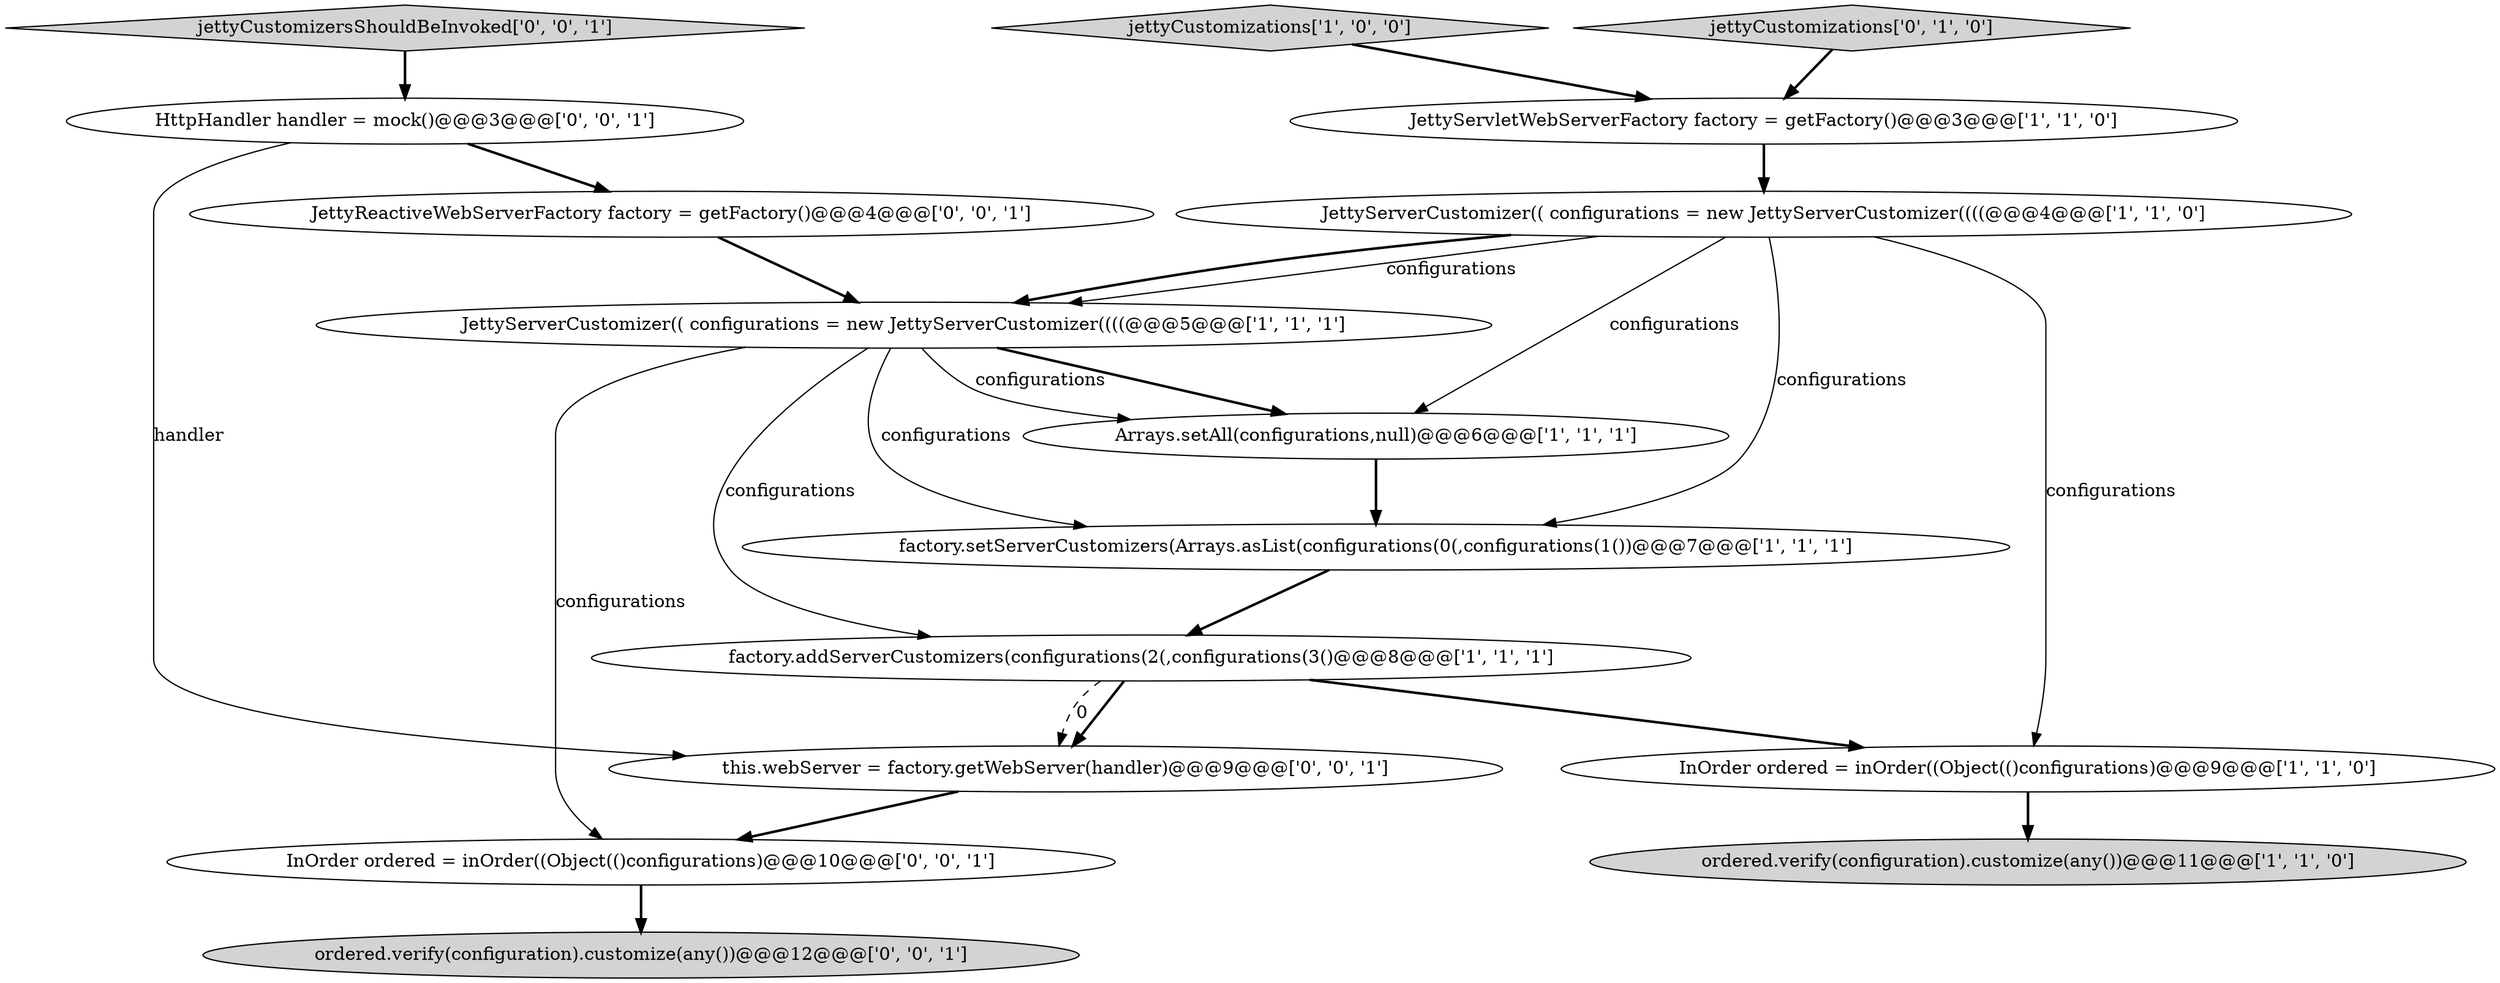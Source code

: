 digraph {
2 [style = filled, label = "jettyCustomizations['1', '0', '0']", fillcolor = lightgray, shape = diamond image = "AAA0AAABBB1BBB"];
3 [style = filled, label = "Arrays.setAll(configurations,null)@@@6@@@['1', '1', '1']", fillcolor = white, shape = ellipse image = "AAA0AAABBB1BBB"];
7 [style = filled, label = "JettyServerCustomizer(( configurations = new JettyServerCustomizer((((@@@4@@@['1', '1', '0']", fillcolor = white, shape = ellipse image = "AAA0AAABBB1BBB"];
0 [style = filled, label = "JettyServerCustomizer(( configurations = new JettyServerCustomizer((((@@@5@@@['1', '1', '1']", fillcolor = white, shape = ellipse image = "AAA0AAABBB1BBB"];
12 [style = filled, label = "HttpHandler handler = mock()@@@3@@@['0', '0', '1']", fillcolor = white, shape = ellipse image = "AAA0AAABBB3BBB"];
5 [style = filled, label = "factory.setServerCustomizers(Arrays.asList(configurations(0(,configurations(1())@@@7@@@['1', '1', '1']", fillcolor = white, shape = ellipse image = "AAA0AAABBB1BBB"];
10 [style = filled, label = "this.webServer = factory.getWebServer(handler)@@@9@@@['0', '0', '1']", fillcolor = white, shape = ellipse image = "AAA0AAABBB3BBB"];
6 [style = filled, label = "InOrder ordered = inOrder((Object(()configurations)@@@9@@@['1', '1', '0']", fillcolor = white, shape = ellipse image = "AAA0AAABBB1BBB"];
13 [style = filled, label = "JettyReactiveWebServerFactory factory = getFactory()@@@4@@@['0', '0', '1']", fillcolor = white, shape = ellipse image = "AAA0AAABBB3BBB"];
15 [style = filled, label = "jettyCustomizersShouldBeInvoked['0', '0', '1']", fillcolor = lightgray, shape = diamond image = "AAA0AAABBB3BBB"];
11 [style = filled, label = "ordered.verify(configuration).customize(any())@@@12@@@['0', '0', '1']", fillcolor = lightgray, shape = ellipse image = "AAA0AAABBB3BBB"];
1 [style = filled, label = "ordered.verify(configuration).customize(any())@@@11@@@['1', '1', '0']", fillcolor = lightgray, shape = ellipse image = "AAA0AAABBB1BBB"];
14 [style = filled, label = "InOrder ordered = inOrder((Object(()configurations)@@@10@@@['0', '0', '1']", fillcolor = white, shape = ellipse image = "AAA0AAABBB3BBB"];
4 [style = filled, label = "JettyServletWebServerFactory factory = getFactory()@@@3@@@['1', '1', '0']", fillcolor = white, shape = ellipse image = "AAA0AAABBB1BBB"];
9 [style = filled, label = "jettyCustomizations['0', '1', '0']", fillcolor = lightgray, shape = diamond image = "AAA0AAABBB2BBB"];
8 [style = filled, label = "factory.addServerCustomizers(configurations(2(,configurations(3()@@@8@@@['1', '1', '1']", fillcolor = white, shape = ellipse image = "AAA0AAABBB1BBB"];
0->3 [style = bold, label=""];
5->8 [style = bold, label=""];
8->10 [style = bold, label=""];
8->10 [style = dashed, label="0"];
7->6 [style = solid, label="configurations"];
10->14 [style = bold, label=""];
9->4 [style = bold, label=""];
7->0 [style = solid, label="configurations"];
7->0 [style = bold, label=""];
8->6 [style = bold, label=""];
2->4 [style = bold, label=""];
12->10 [style = solid, label="handler"];
4->7 [style = bold, label=""];
7->5 [style = solid, label="configurations"];
7->3 [style = solid, label="configurations"];
6->1 [style = bold, label=""];
12->13 [style = bold, label=""];
0->8 [style = solid, label="configurations"];
3->5 [style = bold, label=""];
0->3 [style = solid, label="configurations"];
15->12 [style = bold, label=""];
0->14 [style = solid, label="configurations"];
14->11 [style = bold, label=""];
0->5 [style = solid, label="configurations"];
13->0 [style = bold, label=""];
}
